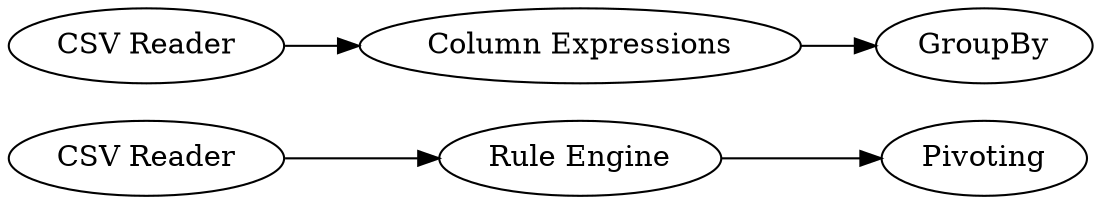 digraph {
	"6330676798498720916_6" [label=Pivoting]
	"6330676798498720916_3" [label=GroupBy]
	"6330676798498720916_2" [label="CSV Reader"]
	"6330676798498720916_7" [label="Rule Engine"]
	"6330676798498720916_4" [label="Column Expressions"]
	"6330676798498720916_5" [label="CSV Reader"]
	"6330676798498720916_2" -> "6330676798498720916_4"
	"6330676798498720916_5" -> "6330676798498720916_7"
	"6330676798498720916_4" -> "6330676798498720916_3"
	"6330676798498720916_7" -> "6330676798498720916_6"
	rankdir=LR
}

